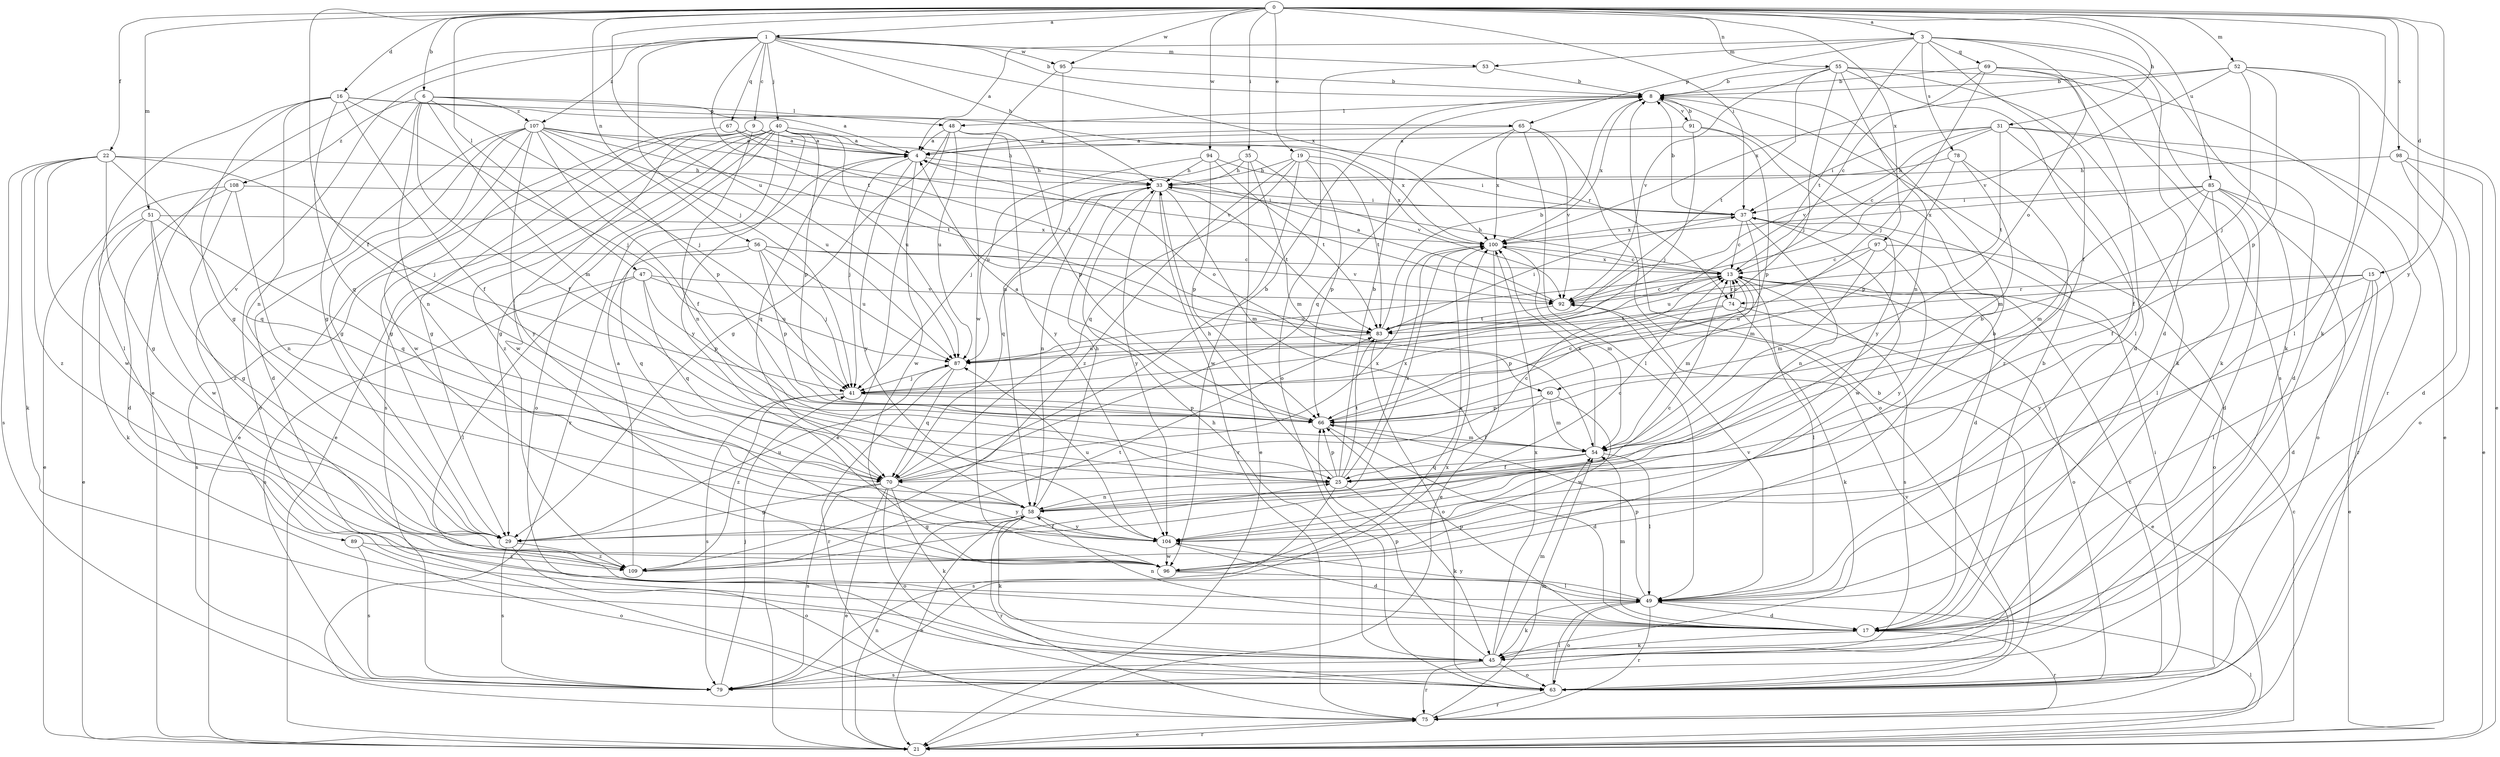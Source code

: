 strict digraph  {
0;
1;
3;
4;
6;
8;
9;
13;
15;
16;
17;
19;
21;
22;
25;
29;
31;
33;
35;
37;
40;
41;
45;
47;
48;
49;
51;
52;
53;
54;
55;
56;
58;
60;
63;
65;
66;
67;
69;
70;
74;
75;
78;
79;
83;
85;
87;
89;
91;
92;
94;
95;
96;
97;
98;
100;
104;
107;
108;
109;
0 -> 1  [label=a];
0 -> 3  [label=a];
0 -> 6  [label=b];
0 -> 15  [label=d];
0 -> 16  [label=d];
0 -> 19  [label=e];
0 -> 22  [label=f];
0 -> 25  [label=f];
0 -> 31  [label=h];
0 -> 35  [label=i];
0 -> 37  [label=i];
0 -> 45  [label=k];
0 -> 47  [label=l];
0 -> 51  [label=m];
0 -> 52  [label=m];
0 -> 55  [label=n];
0 -> 56  [label=n];
0 -> 85  [label=u];
0 -> 87  [label=u];
0 -> 94  [label=w];
0 -> 95  [label=w];
0 -> 97  [label=x];
0 -> 98  [label=x];
0 -> 104  [label=y];
1 -> 8  [label=b];
1 -> 9  [label=c];
1 -> 21  [label=e];
1 -> 33  [label=h];
1 -> 40  [label=j];
1 -> 41  [label=j];
1 -> 53  [label=m];
1 -> 67  [label=q];
1 -> 83  [label=t];
1 -> 89  [label=v];
1 -> 95  [label=w];
1 -> 100  [label=x];
1 -> 107  [label=z];
3 -> 4  [label=a];
3 -> 17  [label=d];
3 -> 25  [label=f];
3 -> 45  [label=k];
3 -> 53  [label=m];
3 -> 60  [label=o];
3 -> 65  [label=p];
3 -> 69  [label=q];
3 -> 78  [label=s];
3 -> 83  [label=t];
4 -> 33  [label=h];
4 -> 41  [label=j];
4 -> 60  [label=o];
4 -> 70  [label=q];
4 -> 96  [label=w];
4 -> 104  [label=y];
6 -> 4  [label=a];
6 -> 25  [label=f];
6 -> 29  [label=g];
6 -> 41  [label=j];
6 -> 48  [label=l];
6 -> 54  [label=m];
6 -> 58  [label=n];
6 -> 107  [label=z];
6 -> 108  [label=z];
8 -> 48  [label=l];
8 -> 91  [label=v];
8 -> 100  [label=x];
9 -> 4  [label=a];
9 -> 21  [label=e];
9 -> 29  [label=g];
9 -> 33  [label=h];
9 -> 58  [label=n];
9 -> 96  [label=w];
13 -> 33  [label=h];
13 -> 49  [label=l];
13 -> 54  [label=m];
13 -> 63  [label=o];
13 -> 74  [label=r];
13 -> 79  [label=s];
13 -> 87  [label=u];
13 -> 92  [label=v];
13 -> 100  [label=x];
15 -> 17  [label=d];
15 -> 21  [label=e];
15 -> 49  [label=l];
15 -> 74  [label=r];
15 -> 87  [label=u];
15 -> 104  [label=y];
16 -> 25  [label=f];
16 -> 29  [label=g];
16 -> 41  [label=j];
16 -> 49  [label=l];
16 -> 58  [label=n];
16 -> 65  [label=p];
16 -> 70  [label=q];
16 -> 74  [label=r];
17 -> 8  [label=b];
17 -> 45  [label=k];
17 -> 54  [label=m];
17 -> 58  [label=n];
17 -> 66  [label=p];
17 -> 75  [label=r];
19 -> 33  [label=h];
19 -> 66  [label=p];
19 -> 70  [label=q];
19 -> 83  [label=t];
19 -> 96  [label=w];
19 -> 100  [label=x];
19 -> 109  [label=z];
21 -> 13  [label=c];
21 -> 49  [label=l];
21 -> 58  [label=n];
21 -> 75  [label=r];
22 -> 29  [label=g];
22 -> 33  [label=h];
22 -> 41  [label=j];
22 -> 45  [label=k];
22 -> 70  [label=q];
22 -> 79  [label=s];
22 -> 96  [label=w];
22 -> 109  [label=z];
25 -> 8  [label=b];
25 -> 33  [label=h];
25 -> 45  [label=k];
25 -> 58  [label=n];
25 -> 66  [label=p];
25 -> 79  [label=s];
25 -> 83  [label=t];
25 -> 100  [label=x];
29 -> 13  [label=c];
29 -> 63  [label=o];
29 -> 79  [label=s];
29 -> 87  [label=u];
29 -> 109  [label=z];
31 -> 4  [label=a];
31 -> 13  [label=c];
31 -> 17  [label=d];
31 -> 21  [label=e];
31 -> 25  [label=f];
31 -> 37  [label=i];
31 -> 83  [label=t];
31 -> 92  [label=v];
33 -> 37  [label=i];
33 -> 54  [label=m];
33 -> 58  [label=n];
33 -> 70  [label=q];
33 -> 75  [label=r];
33 -> 83  [label=t];
33 -> 104  [label=y];
35 -> 21  [label=e];
35 -> 33  [label=h];
35 -> 41  [label=j];
35 -> 54  [label=m];
35 -> 92  [label=v];
37 -> 8  [label=b];
37 -> 13  [label=c];
37 -> 17  [label=d];
37 -> 54  [label=m];
37 -> 58  [label=n];
37 -> 96  [label=w];
37 -> 100  [label=x];
40 -> 4  [label=a];
40 -> 21  [label=e];
40 -> 29  [label=g];
40 -> 63  [label=o];
40 -> 66  [label=p];
40 -> 75  [label=r];
40 -> 79  [label=s];
40 -> 87  [label=u];
40 -> 100  [label=x];
40 -> 104  [label=y];
40 -> 109  [label=z];
41 -> 66  [label=p];
41 -> 79  [label=s];
41 -> 109  [label=z];
45 -> 33  [label=h];
45 -> 54  [label=m];
45 -> 63  [label=o];
45 -> 66  [label=p];
45 -> 75  [label=r];
45 -> 79  [label=s];
45 -> 100  [label=x];
47 -> 49  [label=l];
47 -> 66  [label=p];
47 -> 70  [label=q];
47 -> 79  [label=s];
47 -> 87  [label=u];
47 -> 92  [label=v];
48 -> 4  [label=a];
48 -> 21  [label=e];
48 -> 29  [label=g];
48 -> 66  [label=p];
48 -> 87  [label=u];
48 -> 104  [label=y];
49 -> 17  [label=d];
49 -> 45  [label=k];
49 -> 63  [label=o];
49 -> 66  [label=p];
49 -> 75  [label=r];
49 -> 92  [label=v];
49 -> 104  [label=y];
51 -> 21  [label=e];
51 -> 29  [label=g];
51 -> 45  [label=k];
51 -> 70  [label=q];
51 -> 96  [label=w];
51 -> 100  [label=x];
52 -> 8  [label=b];
52 -> 21  [label=e];
52 -> 41  [label=j];
52 -> 49  [label=l];
52 -> 66  [label=p];
52 -> 92  [label=v];
52 -> 100  [label=x];
53 -> 8  [label=b];
53 -> 63  [label=o];
54 -> 25  [label=f];
54 -> 49  [label=l];
54 -> 70  [label=q];
54 -> 100  [label=x];
55 -> 8  [label=b];
55 -> 17  [label=d];
55 -> 41  [label=j];
55 -> 45  [label=k];
55 -> 58  [label=n];
55 -> 75  [label=r];
55 -> 83  [label=t];
55 -> 92  [label=v];
56 -> 13  [label=c];
56 -> 41  [label=j];
56 -> 66  [label=p];
56 -> 70  [label=q];
56 -> 79  [label=s];
56 -> 87  [label=u];
56 -> 92  [label=v];
58 -> 13  [label=c];
58 -> 21  [label=e];
58 -> 29  [label=g];
58 -> 33  [label=h];
58 -> 45  [label=k];
58 -> 75  [label=r];
58 -> 100  [label=x];
58 -> 104  [label=y];
60 -> 25  [label=f];
60 -> 54  [label=m];
60 -> 66  [label=p];
60 -> 96  [label=w];
63 -> 8  [label=b];
63 -> 13  [label=c];
63 -> 37  [label=i];
63 -> 49  [label=l];
63 -> 75  [label=r];
63 -> 92  [label=v];
65 -> 4  [label=a];
65 -> 49  [label=l];
65 -> 63  [label=o];
65 -> 70  [label=q];
65 -> 92  [label=v];
65 -> 100  [label=x];
66 -> 4  [label=a];
66 -> 13  [label=c];
66 -> 17  [label=d];
66 -> 54  [label=m];
67 -> 4  [label=a];
67 -> 29  [label=g];
67 -> 83  [label=t];
69 -> 8  [label=b];
69 -> 13  [label=c];
69 -> 41  [label=j];
69 -> 45  [label=k];
69 -> 49  [label=l];
69 -> 79  [label=s];
70 -> 8  [label=b];
70 -> 13  [label=c];
70 -> 21  [label=e];
70 -> 29  [label=g];
70 -> 45  [label=k];
70 -> 63  [label=o];
70 -> 79  [label=s];
70 -> 100  [label=x];
70 -> 104  [label=y];
74 -> 13  [label=c];
74 -> 21  [label=e];
74 -> 45  [label=k];
74 -> 66  [label=p];
74 -> 83  [label=t];
75 -> 21  [label=e];
75 -> 54  [label=m];
78 -> 33  [label=h];
78 -> 54  [label=m];
78 -> 66  [label=p];
78 -> 109  [label=z];
79 -> 41  [label=j];
79 -> 100  [label=x];
83 -> 8  [label=b];
83 -> 37  [label=i];
83 -> 63  [label=o];
83 -> 87  [label=u];
85 -> 17  [label=d];
85 -> 25  [label=f];
85 -> 37  [label=i];
85 -> 49  [label=l];
85 -> 54  [label=m];
85 -> 63  [label=o];
85 -> 75  [label=r];
85 -> 100  [label=x];
87 -> 41  [label=j];
87 -> 70  [label=q];
87 -> 75  [label=r];
89 -> 63  [label=o];
89 -> 79  [label=s];
89 -> 109  [label=z];
91 -> 4  [label=a];
91 -> 8  [label=b];
91 -> 41  [label=j];
91 -> 66  [label=p];
91 -> 104  [label=y];
92 -> 4  [label=a];
92 -> 13  [label=c];
92 -> 83  [label=t];
94 -> 33  [label=h];
94 -> 37  [label=i];
94 -> 66  [label=p];
94 -> 83  [label=t];
94 -> 87  [label=u];
95 -> 8  [label=b];
95 -> 58  [label=n];
95 -> 96  [label=w];
96 -> 8  [label=b];
96 -> 49  [label=l];
96 -> 100  [label=x];
97 -> 13  [label=c];
97 -> 54  [label=m];
97 -> 63  [label=o];
97 -> 87  [label=u];
97 -> 104  [label=y];
98 -> 17  [label=d];
98 -> 21  [label=e];
98 -> 33  [label=h];
98 -> 63  [label=o];
100 -> 13  [label=c];
100 -> 21  [label=e];
100 -> 54  [label=m];
104 -> 8  [label=b];
104 -> 17  [label=d];
104 -> 87  [label=u];
104 -> 96  [label=w];
107 -> 4  [label=a];
107 -> 17  [label=d];
107 -> 25  [label=f];
107 -> 29  [label=g];
107 -> 63  [label=o];
107 -> 66  [label=p];
107 -> 83  [label=t];
107 -> 87  [label=u];
107 -> 92  [label=v];
107 -> 96  [label=w];
107 -> 104  [label=y];
108 -> 17  [label=d];
108 -> 21  [label=e];
108 -> 37  [label=i];
108 -> 58  [label=n];
108 -> 109  [label=z];
109 -> 4  [label=a];
109 -> 25  [label=f];
109 -> 83  [label=t];
}
